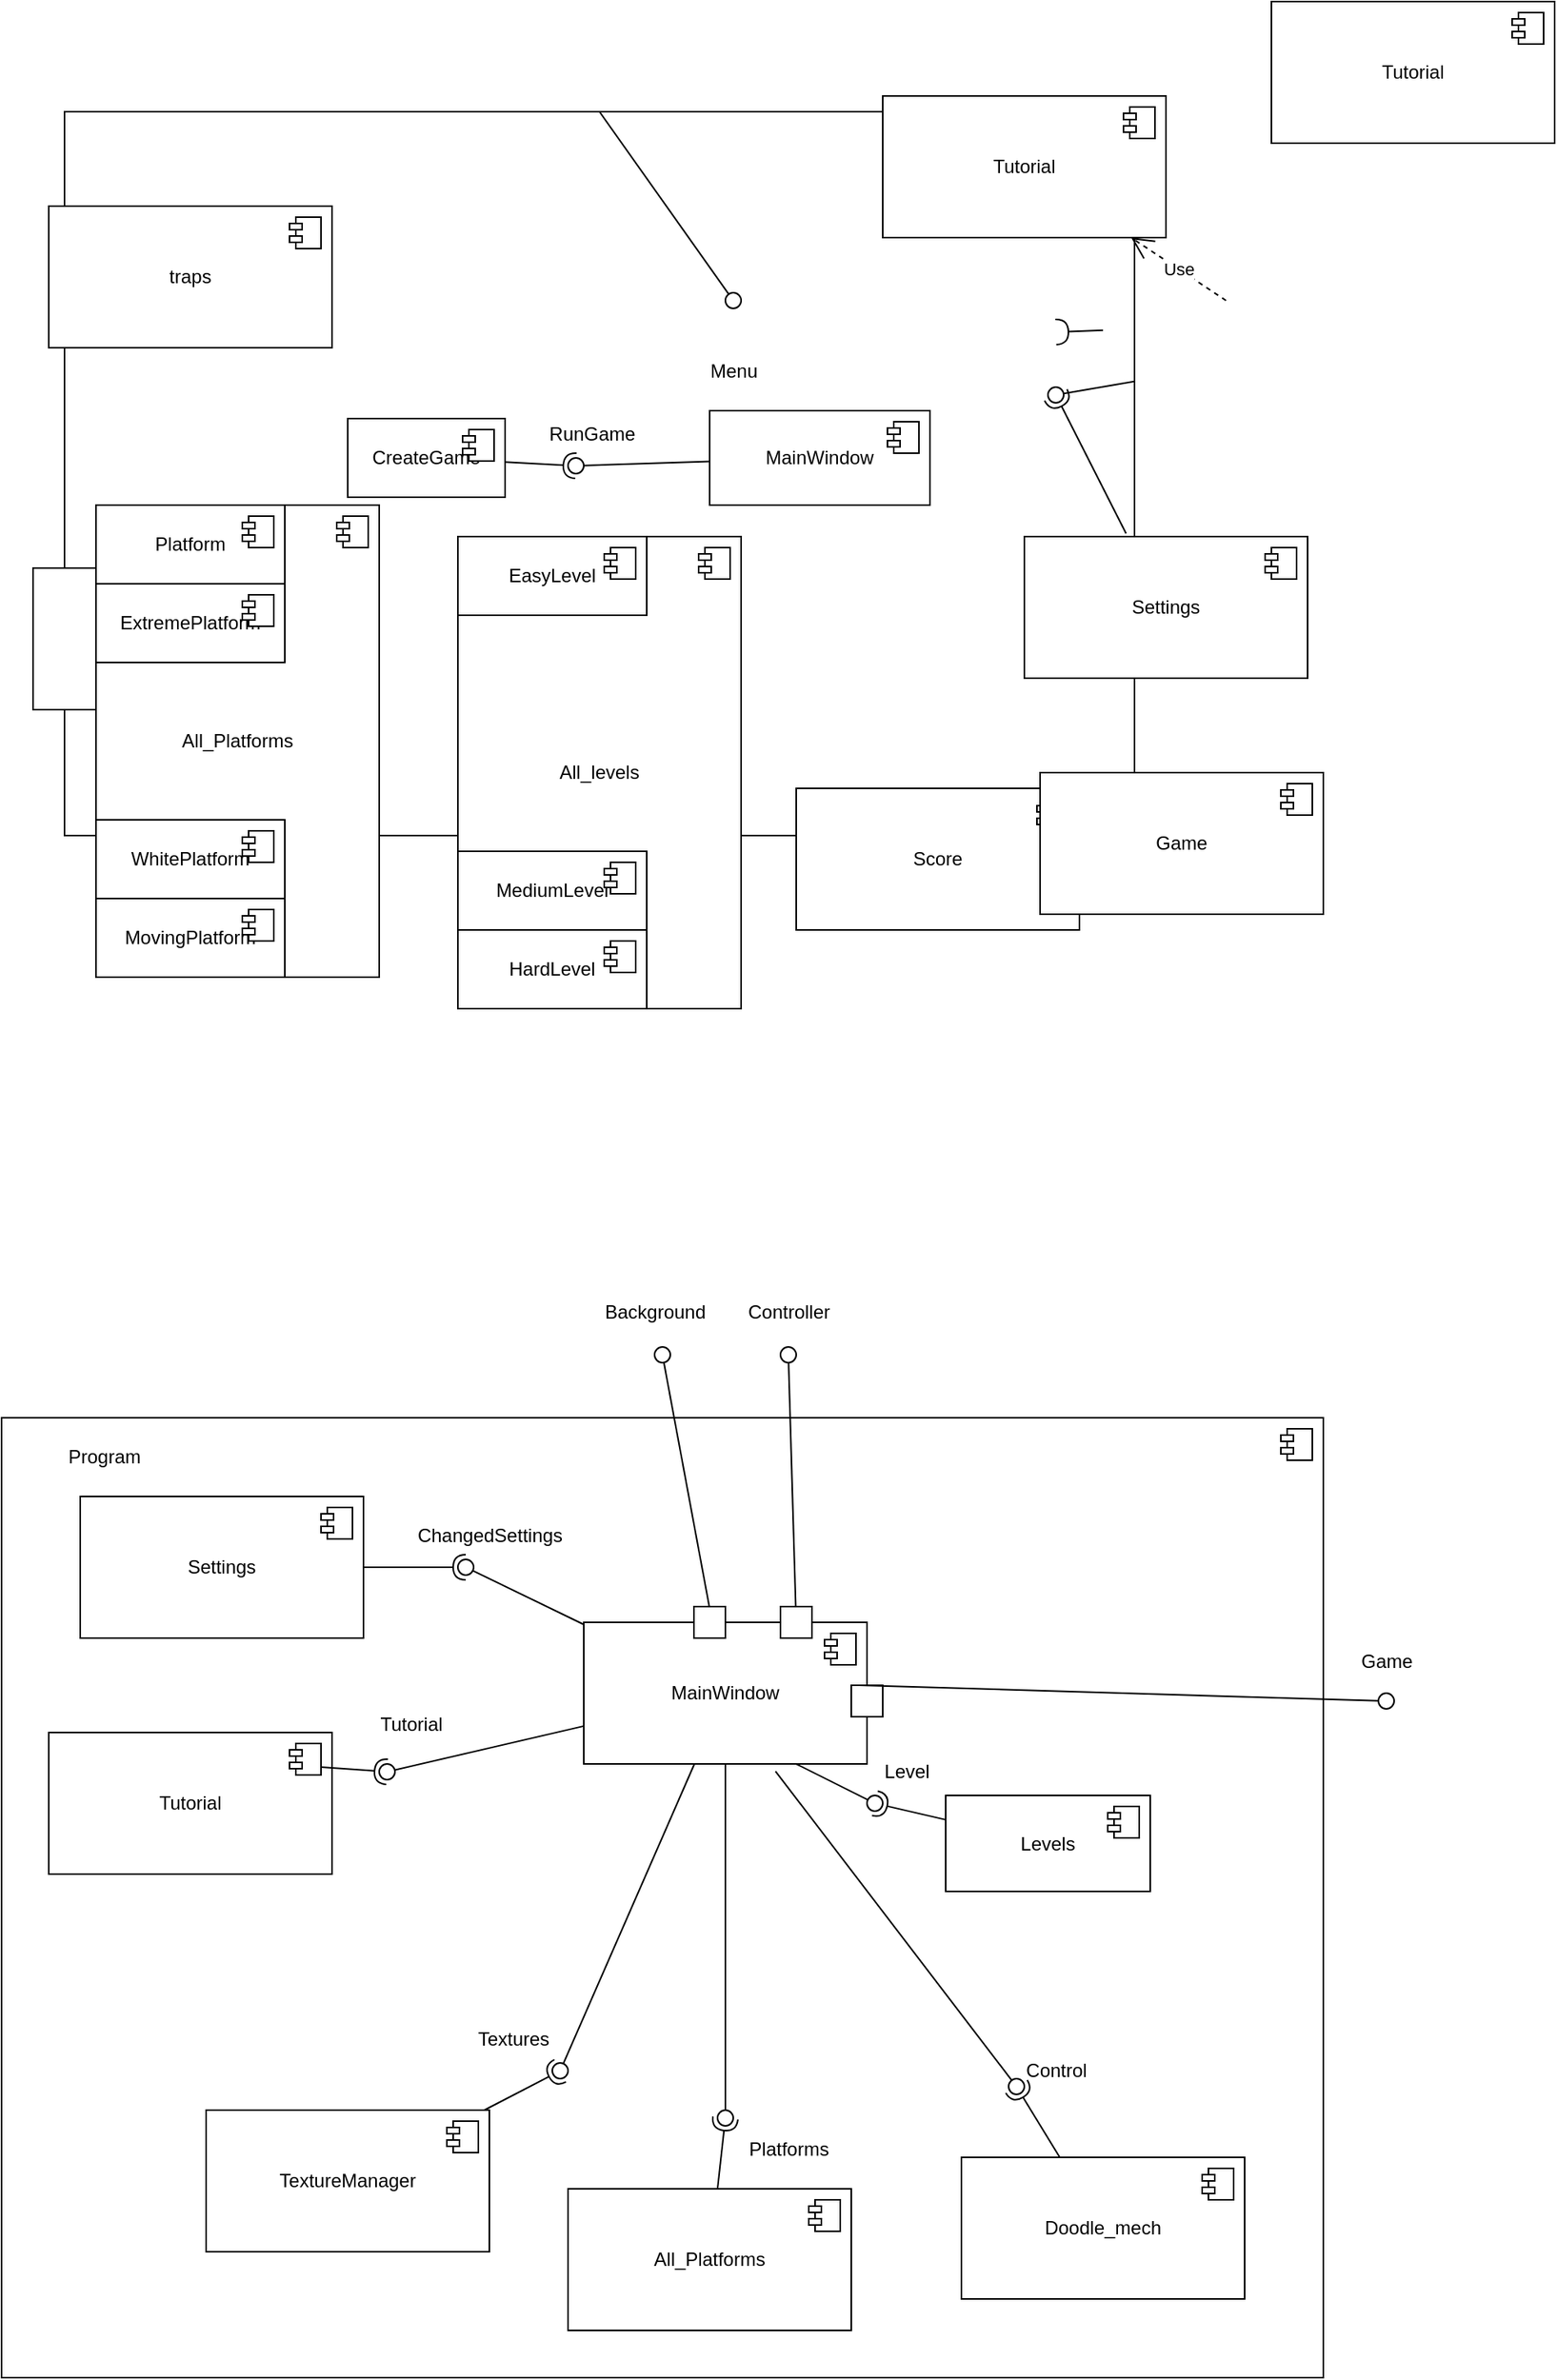 <mxfile version="23.1.6" type="device">
  <diagram name="Сторінка-1" id="_XXKR_IUMBMaYtfP8-WY">
    <mxGraphModel dx="2053" dy="1911" grid="1" gridSize="10" guides="1" tooltips="1" connect="1" arrows="1" fold="1" page="1" pageScale="1" pageWidth="827" pageHeight="1169" math="0" shadow="0">
      <root>
        <mxCell id="0" />
        <mxCell id="1" parent="0" />
        <mxCell id="UCy_45d5EXnEg_kL4lnL-35" value="" style="html=1;dropTarget=0;whiteSpace=wrap;" parent="1" vertex="1">
          <mxGeometry x="-120" y="20" width="680" height="460" as="geometry" />
        </mxCell>
        <mxCell id="UCy_45d5EXnEg_kL4lnL-36" value="" style="shape=module;jettyWidth=8;jettyHeight=4;" parent="UCy_45d5EXnEg_kL4lnL-35" vertex="1">
          <mxGeometry x="1" width="20" height="20" relative="1" as="geometry">
            <mxPoint x="-27" y="7" as="offset" />
          </mxGeometry>
        </mxCell>
        <mxCell id="greT-Am3jdn_44DYWwTs-17" value="" style="ellipse;whiteSpace=wrap;html=1;align=center;aspect=fixed;fillColor=none;strokeColor=none;resizable=0;perimeter=centerPerimeter;rotatable=0;allowArrows=0;points=[];outlineConnect=1;" parent="1" vertex="1">
          <mxGeometry x="405" y="220" width="10" height="10" as="geometry" />
        </mxCell>
        <mxCell id="greT-Am3jdn_44DYWwTs-21" value="" style="ellipse;whiteSpace=wrap;html=1;align=center;aspect=fixed;fillColor=none;strokeColor=none;resizable=0;perimeter=centerPerimeter;rotatable=0;allowArrows=0;points=[];outlineConnect=1;" parent="1" vertex="1">
          <mxGeometry x="400" y="220" width="10" height="10" as="geometry" />
        </mxCell>
        <mxCell id="UCy_45d5EXnEg_kL4lnL-1" value="traps" style="html=1;dropTarget=0;whiteSpace=wrap;" parent="1" vertex="1">
          <mxGeometry x="-130" y="80" width="180" height="90" as="geometry" />
        </mxCell>
        <mxCell id="UCy_45d5EXnEg_kL4lnL-2" value="" style="shape=module;jettyWidth=8;jettyHeight=4;" parent="UCy_45d5EXnEg_kL4lnL-1" vertex="1">
          <mxGeometry x="1" width="20" height="20" relative="1" as="geometry">
            <mxPoint x="-27" y="7" as="offset" />
          </mxGeometry>
        </mxCell>
        <mxCell id="UCy_45d5EXnEg_kL4lnL-3" value="TextureManager" style="html=1;dropTarget=0;whiteSpace=wrap;" parent="1" vertex="1">
          <mxGeometry x="-140" y="310" width="180" height="90" as="geometry" />
        </mxCell>
        <mxCell id="UCy_45d5EXnEg_kL4lnL-4" value="" style="shape=module;jettyWidth=8;jettyHeight=4;" parent="UCy_45d5EXnEg_kL4lnL-3" vertex="1">
          <mxGeometry x="1" width="20" height="20" relative="1" as="geometry">
            <mxPoint x="-27" y="7" as="offset" />
          </mxGeometry>
        </mxCell>
        <mxCell id="UCy_45d5EXnEg_kL4lnL-15" value="" style="group" parent="1" vertex="1" connectable="0">
          <mxGeometry x="-100" y="270" width="180" height="300" as="geometry" />
        </mxCell>
        <mxCell id="UCy_45d5EXnEg_kL4lnL-5" value="All_Platforms" style="html=1;dropTarget=0;whiteSpace=wrap;" parent="UCy_45d5EXnEg_kL4lnL-15" vertex="1">
          <mxGeometry width="180" height="300" as="geometry" />
        </mxCell>
        <mxCell id="UCy_45d5EXnEg_kL4lnL-6" value="" style="shape=module;jettyWidth=8;jettyHeight=4;" parent="UCy_45d5EXnEg_kL4lnL-5" vertex="1">
          <mxGeometry x="1" width="20" height="20" relative="1" as="geometry">
            <mxPoint x="-27" y="7" as="offset" />
          </mxGeometry>
        </mxCell>
        <mxCell id="UCy_45d5EXnEg_kL4lnL-7" value="Platform" style="html=1;dropTarget=0;whiteSpace=wrap;" parent="UCy_45d5EXnEg_kL4lnL-15" vertex="1">
          <mxGeometry width="120" height="50" as="geometry" />
        </mxCell>
        <mxCell id="UCy_45d5EXnEg_kL4lnL-8" value="" style="shape=module;jettyWidth=8;jettyHeight=4;" parent="UCy_45d5EXnEg_kL4lnL-7" vertex="1">
          <mxGeometry x="1" width="20" height="20" relative="1" as="geometry">
            <mxPoint x="-27" y="7" as="offset" />
          </mxGeometry>
        </mxCell>
        <mxCell id="UCy_45d5EXnEg_kL4lnL-9" value="ExtremePlatform" style="html=1;dropTarget=0;whiteSpace=wrap;" parent="UCy_45d5EXnEg_kL4lnL-15" vertex="1">
          <mxGeometry y="50" width="120" height="50" as="geometry" />
        </mxCell>
        <mxCell id="UCy_45d5EXnEg_kL4lnL-10" value="" style="shape=module;jettyWidth=8;jettyHeight=4;" parent="UCy_45d5EXnEg_kL4lnL-9" vertex="1">
          <mxGeometry x="1" width="20" height="20" relative="1" as="geometry">
            <mxPoint x="-27" y="7" as="offset" />
          </mxGeometry>
        </mxCell>
        <mxCell id="UCy_45d5EXnEg_kL4lnL-11" value="MovingPlatform" style="html=1;dropTarget=0;whiteSpace=wrap;" parent="UCy_45d5EXnEg_kL4lnL-15" vertex="1">
          <mxGeometry y="250" width="120" height="50" as="geometry" />
        </mxCell>
        <mxCell id="UCy_45d5EXnEg_kL4lnL-12" value="" style="shape=module;jettyWidth=8;jettyHeight=4;" parent="UCy_45d5EXnEg_kL4lnL-11" vertex="1">
          <mxGeometry x="1" width="20" height="20" relative="1" as="geometry">
            <mxPoint x="-27" y="7" as="offset" />
          </mxGeometry>
        </mxCell>
        <mxCell id="UCy_45d5EXnEg_kL4lnL-13" value="WhitePlatform" style="html=1;dropTarget=0;whiteSpace=wrap;" parent="UCy_45d5EXnEg_kL4lnL-15" vertex="1">
          <mxGeometry y="200" width="120" height="50" as="geometry" />
        </mxCell>
        <mxCell id="UCy_45d5EXnEg_kL4lnL-14" value="" style="shape=module;jettyWidth=8;jettyHeight=4;" parent="UCy_45d5EXnEg_kL4lnL-13" vertex="1">
          <mxGeometry x="1" width="20" height="20" relative="1" as="geometry">
            <mxPoint x="-27" y="7" as="offset" />
          </mxGeometry>
        </mxCell>
        <mxCell id="UCy_45d5EXnEg_kL4lnL-16" value="" style="group" parent="1" vertex="1" connectable="0">
          <mxGeometry x="130" y="290" width="180" height="300" as="geometry" />
        </mxCell>
        <mxCell id="UCy_45d5EXnEg_kL4lnL-17" value="All_levels" style="html=1;dropTarget=0;whiteSpace=wrap;" parent="UCy_45d5EXnEg_kL4lnL-16" vertex="1">
          <mxGeometry width="180" height="300" as="geometry" />
        </mxCell>
        <mxCell id="UCy_45d5EXnEg_kL4lnL-18" value="" style="shape=module;jettyWidth=8;jettyHeight=4;" parent="UCy_45d5EXnEg_kL4lnL-17" vertex="1">
          <mxGeometry x="1" width="20" height="20" relative="1" as="geometry">
            <mxPoint x="-27" y="7" as="offset" />
          </mxGeometry>
        </mxCell>
        <mxCell id="UCy_45d5EXnEg_kL4lnL-19" value="EasyLevel" style="html=1;dropTarget=0;whiteSpace=wrap;" parent="UCy_45d5EXnEg_kL4lnL-16" vertex="1">
          <mxGeometry width="120" height="50" as="geometry" />
        </mxCell>
        <mxCell id="UCy_45d5EXnEg_kL4lnL-20" value="" style="shape=module;jettyWidth=8;jettyHeight=4;" parent="UCy_45d5EXnEg_kL4lnL-19" vertex="1">
          <mxGeometry x="1" width="20" height="20" relative="1" as="geometry">
            <mxPoint x="-27" y="7" as="offset" />
          </mxGeometry>
        </mxCell>
        <mxCell id="UCy_45d5EXnEg_kL4lnL-23" value="HardLevel" style="html=1;dropTarget=0;whiteSpace=wrap;" parent="UCy_45d5EXnEg_kL4lnL-16" vertex="1">
          <mxGeometry y="250" width="120" height="50" as="geometry" />
        </mxCell>
        <mxCell id="UCy_45d5EXnEg_kL4lnL-24" value="" style="shape=module;jettyWidth=8;jettyHeight=4;" parent="UCy_45d5EXnEg_kL4lnL-23" vertex="1">
          <mxGeometry x="1" width="20" height="20" relative="1" as="geometry">
            <mxPoint x="-27" y="7" as="offset" />
          </mxGeometry>
        </mxCell>
        <mxCell id="UCy_45d5EXnEg_kL4lnL-25" value="MediumLevel" style="html=1;dropTarget=0;whiteSpace=wrap;" parent="UCy_45d5EXnEg_kL4lnL-16" vertex="1">
          <mxGeometry y="200" width="120" height="50" as="geometry" />
        </mxCell>
        <mxCell id="UCy_45d5EXnEg_kL4lnL-26" value="" style="shape=module;jettyWidth=8;jettyHeight=4;" parent="UCy_45d5EXnEg_kL4lnL-25" vertex="1">
          <mxGeometry x="1" width="20" height="20" relative="1" as="geometry">
            <mxPoint x="-27" y="7" as="offset" />
          </mxGeometry>
        </mxCell>
        <mxCell id="UCy_45d5EXnEg_kL4lnL-27" value="Score" style="html=1;dropTarget=0;whiteSpace=wrap;" parent="1" vertex="1">
          <mxGeometry x="345" y="450" width="180" height="90" as="geometry" />
        </mxCell>
        <mxCell id="UCy_45d5EXnEg_kL4lnL-28" value="" style="shape=module;jettyWidth=8;jettyHeight=4;" parent="UCy_45d5EXnEg_kL4lnL-27" vertex="1">
          <mxGeometry x="1" width="20" height="20" relative="1" as="geometry">
            <mxPoint x="-27" y="7" as="offset" />
          </mxGeometry>
        </mxCell>
        <mxCell id="UCy_45d5EXnEg_kL4lnL-29" value="Game" style="html=1;dropTarget=0;whiteSpace=wrap;" parent="1" vertex="1">
          <mxGeometry x="500" y="440" width="180" height="90" as="geometry" />
        </mxCell>
        <mxCell id="UCy_45d5EXnEg_kL4lnL-30" value="" style="shape=module;jettyWidth=8;jettyHeight=4;" parent="UCy_45d5EXnEg_kL4lnL-29" vertex="1">
          <mxGeometry x="1" width="20" height="20" relative="1" as="geometry">
            <mxPoint x="-27" y="7" as="offset" />
          </mxGeometry>
        </mxCell>
        <mxCell id="UCy_45d5EXnEg_kL4lnL-31" value="Settings" style="html=1;dropTarget=0;whiteSpace=wrap;" parent="1" vertex="1">
          <mxGeometry x="490" y="290" width="180" height="90" as="geometry" />
        </mxCell>
        <mxCell id="UCy_45d5EXnEg_kL4lnL-32" value="" style="shape=module;jettyWidth=8;jettyHeight=4;" parent="UCy_45d5EXnEg_kL4lnL-31" vertex="1">
          <mxGeometry x="1" width="20" height="20" relative="1" as="geometry">
            <mxPoint x="-27" y="7" as="offset" />
          </mxGeometry>
        </mxCell>
        <mxCell id="UCy_45d5EXnEg_kL4lnL-33" value="Tutorial" style="html=1;dropTarget=0;whiteSpace=wrap;" parent="1" vertex="1">
          <mxGeometry x="400" y="10" width="180" height="90" as="geometry" />
        </mxCell>
        <mxCell id="UCy_45d5EXnEg_kL4lnL-34" value="" style="shape=module;jettyWidth=8;jettyHeight=4;" parent="UCy_45d5EXnEg_kL4lnL-33" vertex="1">
          <mxGeometry x="1" width="20" height="20" relative="1" as="geometry">
            <mxPoint x="-27" y="7" as="offset" />
          </mxGeometry>
        </mxCell>
        <mxCell id="UCy_45d5EXnEg_kL4lnL-41" value="" style="rounded=0;orthogonalLoop=1;jettySize=auto;html=1;endArrow=oval;endFill=0;sketch=0;sourcePerimeterSpacing=0;targetPerimeterSpacing=0;endSize=10;" parent="1" source="UCy_45d5EXnEg_kL4lnL-35" edge="1">
          <mxGeometry relative="1" as="geometry">
            <mxPoint x="323" y="220" as="sourcePoint" />
            <mxPoint x="510" y="200" as="targetPoint" />
          </mxGeometry>
        </mxCell>
        <mxCell id="UCy_45d5EXnEg_kL4lnL-42" value="" style="rounded=0;orthogonalLoop=1;jettySize=auto;html=1;endArrow=halfCircle;endFill=0;endSize=6;strokeWidth=1;sketch=0;exitX=0.359;exitY=-0.022;exitDx=0;exitDy=0;exitPerimeter=0;" parent="1" source="UCy_45d5EXnEg_kL4lnL-31" edge="1">
          <mxGeometry relative="1" as="geometry">
            <mxPoint x="562.174" y="208" as="sourcePoint" />
            <mxPoint x="510" y="200" as="targetPoint" />
          </mxGeometry>
        </mxCell>
        <mxCell id="UCy_45d5EXnEg_kL4lnL-45" value="" style="rounded=0;orthogonalLoop=1;jettySize=auto;html=1;endArrow=halfCircle;endFill=0;endSize=6;strokeWidth=1;sketch=0;" parent="1" edge="1">
          <mxGeometry relative="1" as="geometry">
            <mxPoint x="540" y="158.846" as="sourcePoint" />
            <mxPoint x="510" y="160" as="targetPoint" />
          </mxGeometry>
        </mxCell>
        <mxCell id="UCy_45d5EXnEg_kL4lnL-47" value="Use" style="endArrow=open;endSize=12;dashed=1;html=1;rounded=0;" parent="1" target="UCy_45d5EXnEg_kL4lnL-33" edge="1">
          <mxGeometry width="160" relative="1" as="geometry">
            <mxPoint x="618.182" y="140" as="sourcePoint" />
            <mxPoint x="700" y="300" as="targetPoint" />
          </mxGeometry>
        </mxCell>
        <mxCell id="QOJqXSHRZHHX3jopu4hm-5" value="" style="rounded=0;orthogonalLoop=1;jettySize=auto;html=1;endArrow=oval;endFill=0;sketch=0;sourcePerimeterSpacing=0;targetPerimeterSpacing=0;endSize=10;exitX=0.5;exitY=0;exitDx=0;exitDy=0;" edge="1" parent="1" source="UCy_45d5EXnEg_kL4lnL-35">
          <mxGeometry relative="1" as="geometry">
            <mxPoint x="320" y="185" as="sourcePoint" />
            <mxPoint x="305" y="140" as="targetPoint" />
          </mxGeometry>
        </mxCell>
        <mxCell id="QOJqXSHRZHHX3jopu4hm-6" value="" style="ellipse;whiteSpace=wrap;html=1;align=center;aspect=fixed;fillColor=none;strokeColor=none;resizable=0;perimeter=centerPerimeter;rotatable=0;allowArrows=0;points=[];outlineConnect=1;" vertex="1" parent="1">
          <mxGeometry x="335" y="180" width="10" height="10" as="geometry" />
        </mxCell>
        <mxCell id="QOJqXSHRZHHX3jopu4hm-7" value="Menu" style="text;html=1;align=center;verticalAlign=middle;resizable=0;points=[];autosize=1;strokeColor=none;fillColor=none;" vertex="1" parent="1">
          <mxGeometry x="280" y="170" width="50" height="30" as="geometry" />
        </mxCell>
        <mxCell id="QOJqXSHRZHHX3jopu4hm-8" value="MainWindow" style="html=1;dropTarget=0;whiteSpace=wrap;" vertex="1" parent="1">
          <mxGeometry x="290" y="210" width="140" height="60" as="geometry" />
        </mxCell>
        <mxCell id="QOJqXSHRZHHX3jopu4hm-9" value="" style="shape=module;jettyWidth=8;jettyHeight=4;" vertex="1" parent="QOJqXSHRZHHX3jopu4hm-8">
          <mxGeometry x="1" width="20" height="20" relative="1" as="geometry">
            <mxPoint x="-27" y="7" as="offset" />
          </mxGeometry>
        </mxCell>
        <mxCell id="QOJqXSHRZHHX3jopu4hm-13" value="Tutorial" style="html=1;dropTarget=0;whiteSpace=wrap;" vertex="1" parent="1">
          <mxGeometry x="647" y="-50" width="180" height="90" as="geometry" />
        </mxCell>
        <mxCell id="QOJqXSHRZHHX3jopu4hm-14" value="" style="shape=module;jettyWidth=8;jettyHeight=4;" vertex="1" parent="QOJqXSHRZHHX3jopu4hm-13">
          <mxGeometry x="1" width="20" height="20" relative="1" as="geometry">
            <mxPoint x="-27" y="7" as="offset" />
          </mxGeometry>
        </mxCell>
        <mxCell id="QOJqXSHRZHHX3jopu4hm-15" value="CreateGame" style="html=1;dropTarget=0;whiteSpace=wrap;" vertex="1" parent="1">
          <mxGeometry x="60" y="215" width="100" height="50" as="geometry" />
        </mxCell>
        <mxCell id="QOJqXSHRZHHX3jopu4hm-16" value="" style="shape=module;jettyWidth=8;jettyHeight=4;" vertex="1" parent="QOJqXSHRZHHX3jopu4hm-15">
          <mxGeometry x="1" width="20" height="20" relative="1" as="geometry">
            <mxPoint x="-27" y="7" as="offset" />
          </mxGeometry>
        </mxCell>
        <mxCell id="QOJqXSHRZHHX3jopu4hm-17" value="" style="rounded=0;orthogonalLoop=1;jettySize=auto;html=1;endArrow=halfCircle;endFill=0;endSize=6;strokeWidth=1;sketch=0;" edge="1" target="QOJqXSHRZHHX3jopu4hm-19" parent="1" source="QOJqXSHRZHHX3jopu4hm-15">
          <mxGeometry relative="1" as="geometry">
            <mxPoint x="250" y="265" as="sourcePoint" />
          </mxGeometry>
        </mxCell>
        <mxCell id="QOJqXSHRZHHX3jopu4hm-18" value="" style="rounded=0;orthogonalLoop=1;jettySize=auto;html=1;endArrow=oval;endFill=0;sketch=0;sourcePerimeterSpacing=0;targetPerimeterSpacing=0;endSize=10;" edge="1" target="QOJqXSHRZHHX3jopu4hm-19" parent="1" source="QOJqXSHRZHHX3jopu4hm-8">
          <mxGeometry relative="1" as="geometry">
            <mxPoint x="210" y="265" as="sourcePoint" />
          </mxGeometry>
        </mxCell>
        <mxCell id="QOJqXSHRZHHX3jopu4hm-19" value="" style="ellipse;whiteSpace=wrap;html=1;align=center;aspect=fixed;fillColor=none;strokeColor=none;resizable=0;perimeter=centerPerimeter;rotatable=0;allowArrows=0;points=[];outlineConnect=1;" vertex="1" parent="1">
          <mxGeometry x="200" y="240" width="10" height="10" as="geometry" />
        </mxCell>
        <mxCell id="QOJqXSHRZHHX3jopu4hm-20" value="RunGame" style="text;html=1;align=center;verticalAlign=middle;resizable=0;points=[];autosize=1;strokeColor=none;fillColor=none;" vertex="1" parent="1">
          <mxGeometry x="175" y="210" width="80" height="30" as="geometry" />
        </mxCell>
        <mxCell id="QOJqXSHRZHHX3jopu4hm-21" value="" style="html=1;dropTarget=0;whiteSpace=wrap;" vertex="1" parent="1">
          <mxGeometry x="-160" y="850" width="840" height="610" as="geometry" />
        </mxCell>
        <mxCell id="QOJqXSHRZHHX3jopu4hm-22" value="" style="shape=module;jettyWidth=8;jettyHeight=4;" vertex="1" parent="QOJqXSHRZHHX3jopu4hm-21">
          <mxGeometry x="1" width="20" height="20" relative="1" as="geometry">
            <mxPoint x="-27" y="7" as="offset" />
          </mxGeometry>
        </mxCell>
        <mxCell id="QOJqXSHRZHHX3jopu4hm-23" value="Program" style="text;html=1;align=center;verticalAlign=middle;resizable=0;points=[];autosize=1;strokeColor=none;fillColor=none;" vertex="1" parent="1">
          <mxGeometry x="-130" y="860" width="70" height="30" as="geometry" />
        </mxCell>
        <mxCell id="QOJqXSHRZHHX3jopu4hm-24" value="MainWindow" style="html=1;dropTarget=0;whiteSpace=wrap;" vertex="1" parent="1">
          <mxGeometry x="210" y="980" width="180" height="90" as="geometry" />
        </mxCell>
        <mxCell id="QOJqXSHRZHHX3jopu4hm-25" value="" style="shape=module;jettyWidth=8;jettyHeight=4;" vertex="1" parent="QOJqXSHRZHHX3jopu4hm-24">
          <mxGeometry x="1" width="20" height="20" relative="1" as="geometry">
            <mxPoint x="-27" y="7" as="offset" />
          </mxGeometry>
        </mxCell>
        <mxCell id="QOJqXSHRZHHX3jopu4hm-26" value="" style="rounded=0;orthogonalLoop=1;jettySize=auto;html=1;endArrow=oval;endFill=0;sketch=0;sourcePerimeterSpacing=0;targetPerimeterSpacing=0;endSize=10;exitX=0.75;exitY=0;exitDx=0;exitDy=0;" edge="1" parent="1" source="QOJqXSHRZHHX3jopu4hm-24">
          <mxGeometry relative="1" as="geometry">
            <mxPoint x="360" y="770" as="sourcePoint" />
            <mxPoint x="340" y="810" as="targetPoint" />
          </mxGeometry>
        </mxCell>
        <mxCell id="QOJqXSHRZHHX3jopu4hm-27" value="Controller" style="text;html=1;align=center;verticalAlign=middle;resizable=0;points=[];autosize=1;strokeColor=none;fillColor=none;" vertex="1" parent="1">
          <mxGeometry x="300" y="768" width="80" height="30" as="geometry" />
        </mxCell>
        <mxCell id="QOJqXSHRZHHX3jopu4hm-28" value="" style="rounded=0;orthogonalLoop=1;jettySize=auto;html=1;endArrow=oval;endFill=0;sketch=0;sourcePerimeterSpacing=0;targetPerimeterSpacing=0;endSize=10;" edge="1" parent="1" source="QOJqXSHRZHHX3jopu4hm-24">
          <mxGeometry relative="1" as="geometry">
            <mxPoint x="375" y="940" as="sourcePoint" />
            <mxPoint x="260" y="810" as="targetPoint" />
          </mxGeometry>
        </mxCell>
        <mxCell id="QOJqXSHRZHHX3jopu4hm-29" value="Background" style="text;html=1;align=center;verticalAlign=middle;resizable=0;points=[];autosize=1;strokeColor=none;fillColor=none;" vertex="1" parent="1">
          <mxGeometry x="210" y="768" width="90" height="30" as="geometry" />
        </mxCell>
        <mxCell id="QOJqXSHRZHHX3jopu4hm-30" value="Settings" style="html=1;dropTarget=0;whiteSpace=wrap;" vertex="1" parent="1">
          <mxGeometry x="-110" y="900" width="180" height="90" as="geometry" />
        </mxCell>
        <mxCell id="QOJqXSHRZHHX3jopu4hm-31" value="" style="shape=module;jettyWidth=8;jettyHeight=4;" vertex="1" parent="QOJqXSHRZHHX3jopu4hm-30">
          <mxGeometry x="1" width="20" height="20" relative="1" as="geometry">
            <mxPoint x="-27" y="7" as="offset" />
          </mxGeometry>
        </mxCell>
        <mxCell id="QOJqXSHRZHHX3jopu4hm-35" value="" style="rounded=0;orthogonalLoop=1;jettySize=auto;html=1;endArrow=halfCircle;endFill=0;endSize=6;strokeWidth=1;sketch=0;" edge="1" target="QOJqXSHRZHHX3jopu4hm-37" parent="1" source="QOJqXSHRZHHX3jopu4hm-30">
          <mxGeometry relative="1" as="geometry">
            <mxPoint x="260" y="945" as="sourcePoint" />
          </mxGeometry>
        </mxCell>
        <mxCell id="QOJqXSHRZHHX3jopu4hm-36" value="" style="rounded=0;orthogonalLoop=1;jettySize=auto;html=1;endArrow=oval;endFill=0;sketch=0;sourcePerimeterSpacing=0;targetPerimeterSpacing=0;endSize=10;" edge="1" target="QOJqXSHRZHHX3jopu4hm-37" parent="1" source="QOJqXSHRZHHX3jopu4hm-24">
          <mxGeometry relative="1" as="geometry">
            <mxPoint x="220" y="945" as="sourcePoint" />
          </mxGeometry>
        </mxCell>
        <mxCell id="QOJqXSHRZHHX3jopu4hm-37" value="" style="ellipse;whiteSpace=wrap;html=1;align=center;aspect=fixed;fillColor=none;strokeColor=none;resizable=0;perimeter=centerPerimeter;rotatable=0;allowArrows=0;points=[];outlineConnect=1;" vertex="1" parent="1">
          <mxGeometry x="130" y="940" width="10" height="10" as="geometry" />
        </mxCell>
        <mxCell id="QOJqXSHRZHHX3jopu4hm-38" value="ChangedSettings" style="text;html=1;align=center;verticalAlign=middle;resizable=0;points=[];autosize=1;strokeColor=none;fillColor=none;" vertex="1" parent="1">
          <mxGeometry x="90" y="910" width="120" height="30" as="geometry" />
        </mxCell>
        <mxCell id="QOJqXSHRZHHX3jopu4hm-43" value="Tutorial" style="html=1;dropTarget=0;whiteSpace=wrap;" vertex="1" parent="1">
          <mxGeometry x="-130" y="1050" width="180" height="90" as="geometry" />
        </mxCell>
        <mxCell id="QOJqXSHRZHHX3jopu4hm-44" value="" style="shape=module;jettyWidth=8;jettyHeight=4;" vertex="1" parent="QOJqXSHRZHHX3jopu4hm-43">
          <mxGeometry x="1" width="20" height="20" relative="1" as="geometry">
            <mxPoint x="-27" y="7" as="offset" />
          </mxGeometry>
        </mxCell>
        <mxCell id="QOJqXSHRZHHX3jopu4hm-45" value="" style="rounded=0;orthogonalLoop=1;jettySize=auto;html=1;endArrow=halfCircle;endFill=0;endSize=6;strokeWidth=1;sketch=0;exitX=1;exitY=0.75;exitDx=0;exitDy=0;" edge="1" target="QOJqXSHRZHHX3jopu4hm-47" parent="1" source="QOJqXSHRZHHX3jopu4hm-44">
          <mxGeometry relative="1" as="geometry">
            <mxPoint x="260" y="945" as="sourcePoint" />
          </mxGeometry>
        </mxCell>
        <mxCell id="QOJqXSHRZHHX3jopu4hm-46" value="" style="rounded=0;orthogonalLoop=1;jettySize=auto;html=1;endArrow=oval;endFill=0;sketch=0;sourcePerimeterSpacing=0;targetPerimeterSpacing=0;endSize=10;" edge="1" target="QOJqXSHRZHHX3jopu4hm-47" parent="1" source="QOJqXSHRZHHX3jopu4hm-24">
          <mxGeometry relative="1" as="geometry">
            <mxPoint x="220" y="945" as="sourcePoint" />
          </mxGeometry>
        </mxCell>
        <mxCell id="QOJqXSHRZHHX3jopu4hm-47" value="" style="ellipse;whiteSpace=wrap;html=1;align=center;aspect=fixed;fillColor=none;strokeColor=none;resizable=0;perimeter=centerPerimeter;rotatable=0;allowArrows=0;points=[];outlineConnect=1;" vertex="1" parent="1">
          <mxGeometry x="80" y="1070" width="10" height="10" as="geometry" />
        </mxCell>
        <mxCell id="QOJqXSHRZHHX3jopu4hm-51" value="Tutorial" style="text;html=1;align=center;verticalAlign=middle;resizable=0;points=[];autosize=1;strokeColor=none;fillColor=none;" vertex="1" parent="1">
          <mxGeometry x="70" y="1030" width="60" height="30" as="geometry" />
        </mxCell>
        <mxCell id="QOJqXSHRZHHX3jopu4hm-54" value="" style="ellipse;whiteSpace=wrap;html=1;align=center;aspect=fixed;fillColor=none;strokeColor=none;resizable=0;perimeter=centerPerimeter;rotatable=0;allowArrows=0;points=[];outlineConnect=1;" vertex="1" parent="1">
          <mxGeometry x="300" y="1120" width="10" height="10" as="geometry" />
        </mxCell>
        <mxCell id="QOJqXSHRZHHX3jopu4hm-61" value="TextureManager" style="html=1;dropTarget=0;whiteSpace=wrap;" vertex="1" parent="1">
          <mxGeometry x="-30" y="1290" width="180" height="90" as="geometry" />
        </mxCell>
        <mxCell id="QOJqXSHRZHHX3jopu4hm-62" value="" style="shape=module;jettyWidth=8;jettyHeight=4;" vertex="1" parent="QOJqXSHRZHHX3jopu4hm-61">
          <mxGeometry x="1" width="20" height="20" relative="1" as="geometry">
            <mxPoint x="-27" y="7" as="offset" />
          </mxGeometry>
        </mxCell>
        <mxCell id="QOJqXSHRZHHX3jopu4hm-66" value="" style="rounded=0;whiteSpace=wrap;html=1;" vertex="1" parent="1">
          <mxGeometry x="280" y="970" width="20" height="20" as="geometry" />
        </mxCell>
        <mxCell id="QOJqXSHRZHHX3jopu4hm-67" value="" style="rounded=0;whiteSpace=wrap;html=1;" vertex="1" parent="1">
          <mxGeometry x="335" y="970" width="20" height="20" as="geometry" />
        </mxCell>
        <mxCell id="QOJqXSHRZHHX3jopu4hm-70" value="" style="rounded=0;orthogonalLoop=1;jettySize=auto;html=1;endArrow=halfCircle;endFill=0;endSize=6;strokeWidth=1;sketch=0;entryX=0.429;entryY=0.947;entryDx=0;entryDy=0;entryPerimeter=0;" edge="1" target="QOJqXSHRZHHX3jopu4hm-72" parent="1" source="QOJqXSHRZHHX3jopu4hm-61">
          <mxGeometry relative="1" as="geometry">
            <mxPoint x="270" y="1225" as="sourcePoint" />
            <mxPoint x="210" y="1270" as="targetPoint" />
          </mxGeometry>
        </mxCell>
        <mxCell id="QOJqXSHRZHHX3jopu4hm-71" value="" style="rounded=0;orthogonalLoop=1;jettySize=auto;html=1;endArrow=oval;endFill=0;sketch=0;sourcePerimeterSpacing=0;targetPerimeterSpacing=0;endSize=10;" edge="1" target="QOJqXSHRZHHX3jopu4hm-72" parent="1" source="QOJqXSHRZHHX3jopu4hm-24">
          <mxGeometry relative="1" as="geometry">
            <mxPoint x="220" y="1224.5" as="sourcePoint" />
          </mxGeometry>
        </mxCell>
        <mxCell id="QOJqXSHRZHHX3jopu4hm-72" value="" style="ellipse;whiteSpace=wrap;html=1;align=center;aspect=fixed;fillColor=none;strokeColor=none;resizable=0;perimeter=centerPerimeter;rotatable=0;allowArrows=0;points=[];outlineConnect=1;" vertex="1" parent="1">
          <mxGeometry x="190" y="1260" width="10" height="10" as="geometry" />
        </mxCell>
        <mxCell id="QOJqXSHRZHHX3jopu4hm-73" value="Textures" style="text;html=1;align=center;verticalAlign=middle;resizable=0;points=[];autosize=1;strokeColor=none;fillColor=none;" vertex="1" parent="1">
          <mxGeometry x="130" y="1230" width="70" height="30" as="geometry" />
        </mxCell>
        <mxCell id="QOJqXSHRZHHX3jopu4hm-76" value="All_Platforms" style="html=1;dropTarget=0;whiteSpace=wrap;" vertex="1" parent="1">
          <mxGeometry x="200" y="1340" width="180" height="90" as="geometry" />
        </mxCell>
        <mxCell id="QOJqXSHRZHHX3jopu4hm-77" value="" style="shape=module;jettyWidth=8;jettyHeight=4;" vertex="1" parent="QOJqXSHRZHHX3jopu4hm-76">
          <mxGeometry x="1" width="20" height="20" relative="1" as="geometry">
            <mxPoint x="-27" y="7" as="offset" />
          </mxGeometry>
        </mxCell>
        <mxCell id="QOJqXSHRZHHX3jopu4hm-80" value="" style="ellipse;whiteSpace=wrap;html=1;align=center;aspect=fixed;fillColor=none;strokeColor=none;resizable=0;perimeter=centerPerimeter;rotatable=0;allowArrows=0;points=[];outlineConnect=1;" vertex="1" parent="1">
          <mxGeometry x="285" y="1310" width="10" height="10" as="geometry" />
        </mxCell>
        <mxCell id="QOJqXSHRZHHX3jopu4hm-81" value="Platforms" style="text;html=1;align=center;verticalAlign=middle;resizable=0;points=[];autosize=1;strokeColor=none;fillColor=none;" vertex="1" parent="1">
          <mxGeometry x="305" y="1300" width="70" height="30" as="geometry" />
        </mxCell>
        <mxCell id="QOJqXSHRZHHX3jopu4hm-85" value="Doodle_mech" style="html=1;dropTarget=0;whiteSpace=wrap;" vertex="1" parent="1">
          <mxGeometry x="450" y="1320" width="180" height="90" as="geometry" />
        </mxCell>
        <mxCell id="QOJqXSHRZHHX3jopu4hm-86" value="" style="shape=module;jettyWidth=8;jettyHeight=4;" vertex="1" parent="QOJqXSHRZHHX3jopu4hm-85">
          <mxGeometry x="1" width="20" height="20" relative="1" as="geometry">
            <mxPoint x="-27" y="7" as="offset" />
          </mxGeometry>
        </mxCell>
        <mxCell id="QOJqXSHRZHHX3jopu4hm-87" value="" style="rounded=0;orthogonalLoop=1;jettySize=auto;html=1;endArrow=halfCircle;endFill=0;endSize=6;strokeWidth=1;sketch=0;" edge="1" target="QOJqXSHRZHHX3jopu4hm-89" parent="1" source="QOJqXSHRZHHX3jopu4hm-85">
          <mxGeometry relative="1" as="geometry">
            <mxPoint x="270" y="1115" as="sourcePoint" />
          </mxGeometry>
        </mxCell>
        <mxCell id="QOJqXSHRZHHX3jopu4hm-88" value="" style="rounded=0;orthogonalLoop=1;jettySize=auto;html=1;endArrow=oval;endFill=0;sketch=0;sourcePerimeterSpacing=0;targetPerimeterSpacing=0;endSize=10;exitX=0.677;exitY=1.052;exitDx=0;exitDy=0;exitPerimeter=0;" edge="1" target="QOJqXSHRZHHX3jopu4hm-89" parent="1" source="QOJqXSHRZHHX3jopu4hm-24">
          <mxGeometry relative="1" as="geometry">
            <mxPoint x="420.0" y="1255.106" as="sourcePoint" />
          </mxGeometry>
        </mxCell>
        <mxCell id="QOJqXSHRZHHX3jopu4hm-89" value="" style="ellipse;whiteSpace=wrap;html=1;align=center;aspect=fixed;fillColor=none;strokeColor=none;resizable=0;perimeter=centerPerimeter;rotatable=0;allowArrows=0;points=[];outlineConnect=1;" vertex="1" parent="1">
          <mxGeometry x="480" y="1270" width="10" height="10" as="geometry" />
        </mxCell>
        <mxCell id="QOJqXSHRZHHX3jopu4hm-90" value="Control" style="text;html=1;align=center;verticalAlign=middle;resizable=0;points=[];autosize=1;strokeColor=none;fillColor=none;" vertex="1" parent="1">
          <mxGeometry x="480" y="1250" width="60" height="30" as="geometry" />
        </mxCell>
        <mxCell id="QOJqXSHRZHHX3jopu4hm-91" value="" style="rounded=0;orthogonalLoop=1;jettySize=auto;html=1;endArrow=halfCircle;endFill=0;endSize=6;strokeWidth=1;sketch=0;" edge="1" target="QOJqXSHRZHHX3jopu4hm-93" parent="1" source="QOJqXSHRZHHX3jopu4hm-76">
          <mxGeometry relative="1" as="geometry">
            <mxPoint x="330" y="1235" as="sourcePoint" />
          </mxGeometry>
        </mxCell>
        <mxCell id="QOJqXSHRZHHX3jopu4hm-92" value="" style="rounded=0;orthogonalLoop=1;jettySize=auto;html=1;endArrow=oval;endFill=0;sketch=0;sourcePerimeterSpacing=0;targetPerimeterSpacing=0;endSize=10;exitX=0.5;exitY=1;exitDx=0;exitDy=0;" edge="1" target="QOJqXSHRZHHX3jopu4hm-93" parent="1" source="QOJqXSHRZHHX3jopu4hm-24">
          <mxGeometry relative="1" as="geometry">
            <mxPoint x="307.092" y="1270" as="sourcePoint" />
          </mxGeometry>
        </mxCell>
        <mxCell id="QOJqXSHRZHHX3jopu4hm-93" value="" style="ellipse;whiteSpace=wrap;html=1;align=center;aspect=fixed;fillColor=none;strokeColor=none;resizable=0;perimeter=centerPerimeter;rotatable=0;allowArrows=0;points=[];outlineConnect=1;" vertex="1" parent="1">
          <mxGeometry x="295" y="1290" width="10" height="10" as="geometry" />
        </mxCell>
        <mxCell id="QOJqXSHRZHHX3jopu4hm-100" value="" style="rounded=0;orthogonalLoop=1;jettySize=auto;html=1;endArrow=halfCircle;endFill=0;endSize=6;strokeWidth=1;sketch=0;" edge="1" target="QOJqXSHRZHHX3jopu4hm-102" parent="1" source="QOJqXSHRZHHX3jopu4hm-104">
          <mxGeometry relative="1" as="geometry">
            <mxPoint x="425.0" y="1103.333" as="sourcePoint" />
          </mxGeometry>
        </mxCell>
        <mxCell id="QOJqXSHRZHHX3jopu4hm-101" value="" style="rounded=0;orthogonalLoop=1;jettySize=auto;html=1;endArrow=oval;endFill=0;sketch=0;sourcePerimeterSpacing=0;targetPerimeterSpacing=0;endSize=10;exitX=0.75;exitY=1;exitDx=0;exitDy=0;" edge="1" target="QOJqXSHRZHHX3jopu4hm-102" parent="1" source="QOJqXSHRZHHX3jopu4hm-24">
          <mxGeometry relative="1" as="geometry">
            <mxPoint x="310" y="1100" as="sourcePoint" />
          </mxGeometry>
        </mxCell>
        <mxCell id="QOJqXSHRZHHX3jopu4hm-102" value="" style="ellipse;whiteSpace=wrap;html=1;align=center;aspect=fixed;fillColor=none;strokeColor=none;resizable=0;perimeter=centerPerimeter;rotatable=0;allowArrows=0;points=[];outlineConnect=1;" vertex="1" parent="1">
          <mxGeometry x="390" y="1090" width="10" height="10" as="geometry" />
        </mxCell>
        <mxCell id="QOJqXSHRZHHX3jopu4hm-103" value="Level" style="text;html=1;align=center;verticalAlign=middle;resizable=0;points=[];autosize=1;strokeColor=none;fillColor=none;" vertex="1" parent="1">
          <mxGeometry x="390" y="1060" width="50" height="30" as="geometry" />
        </mxCell>
        <mxCell id="QOJqXSHRZHHX3jopu4hm-104" value="Levels" style="html=1;dropTarget=0;whiteSpace=wrap;" vertex="1" parent="1">
          <mxGeometry x="440" y="1090" width="130" height="61" as="geometry" />
        </mxCell>
        <mxCell id="QOJqXSHRZHHX3jopu4hm-105" value="" style="shape=module;jettyWidth=8;jettyHeight=4;" vertex="1" parent="QOJqXSHRZHHX3jopu4hm-104">
          <mxGeometry x="1" width="20" height="20" relative="1" as="geometry">
            <mxPoint x="-27" y="7" as="offset" />
          </mxGeometry>
        </mxCell>
        <mxCell id="QOJqXSHRZHHX3jopu4hm-106" value="" style="rounded=0;whiteSpace=wrap;html=1;" vertex="1" parent="1">
          <mxGeometry x="380" y="1020" width="20" height="20" as="geometry" />
        </mxCell>
        <mxCell id="QOJqXSHRZHHX3jopu4hm-107" value="" style="rounded=0;orthogonalLoop=1;jettySize=auto;html=1;endArrow=oval;endFill=0;sketch=0;sourcePerimeterSpacing=0;targetPerimeterSpacing=0;endSize=10;exitX=0.25;exitY=0;exitDx=0;exitDy=0;" edge="1" parent="1" source="QOJqXSHRZHHX3jopu4hm-106">
          <mxGeometry relative="1" as="geometry">
            <mxPoint x="355" y="990" as="sourcePoint" />
            <mxPoint x="720" y="1030" as="targetPoint" />
          </mxGeometry>
        </mxCell>
        <mxCell id="QOJqXSHRZHHX3jopu4hm-108" value="Game" style="text;html=1;align=center;verticalAlign=middle;resizable=0;points=[];autosize=1;strokeColor=none;fillColor=none;" vertex="1" parent="1">
          <mxGeometry x="690" y="990" width="60" height="30" as="geometry" />
        </mxCell>
      </root>
    </mxGraphModel>
  </diagram>
</mxfile>
